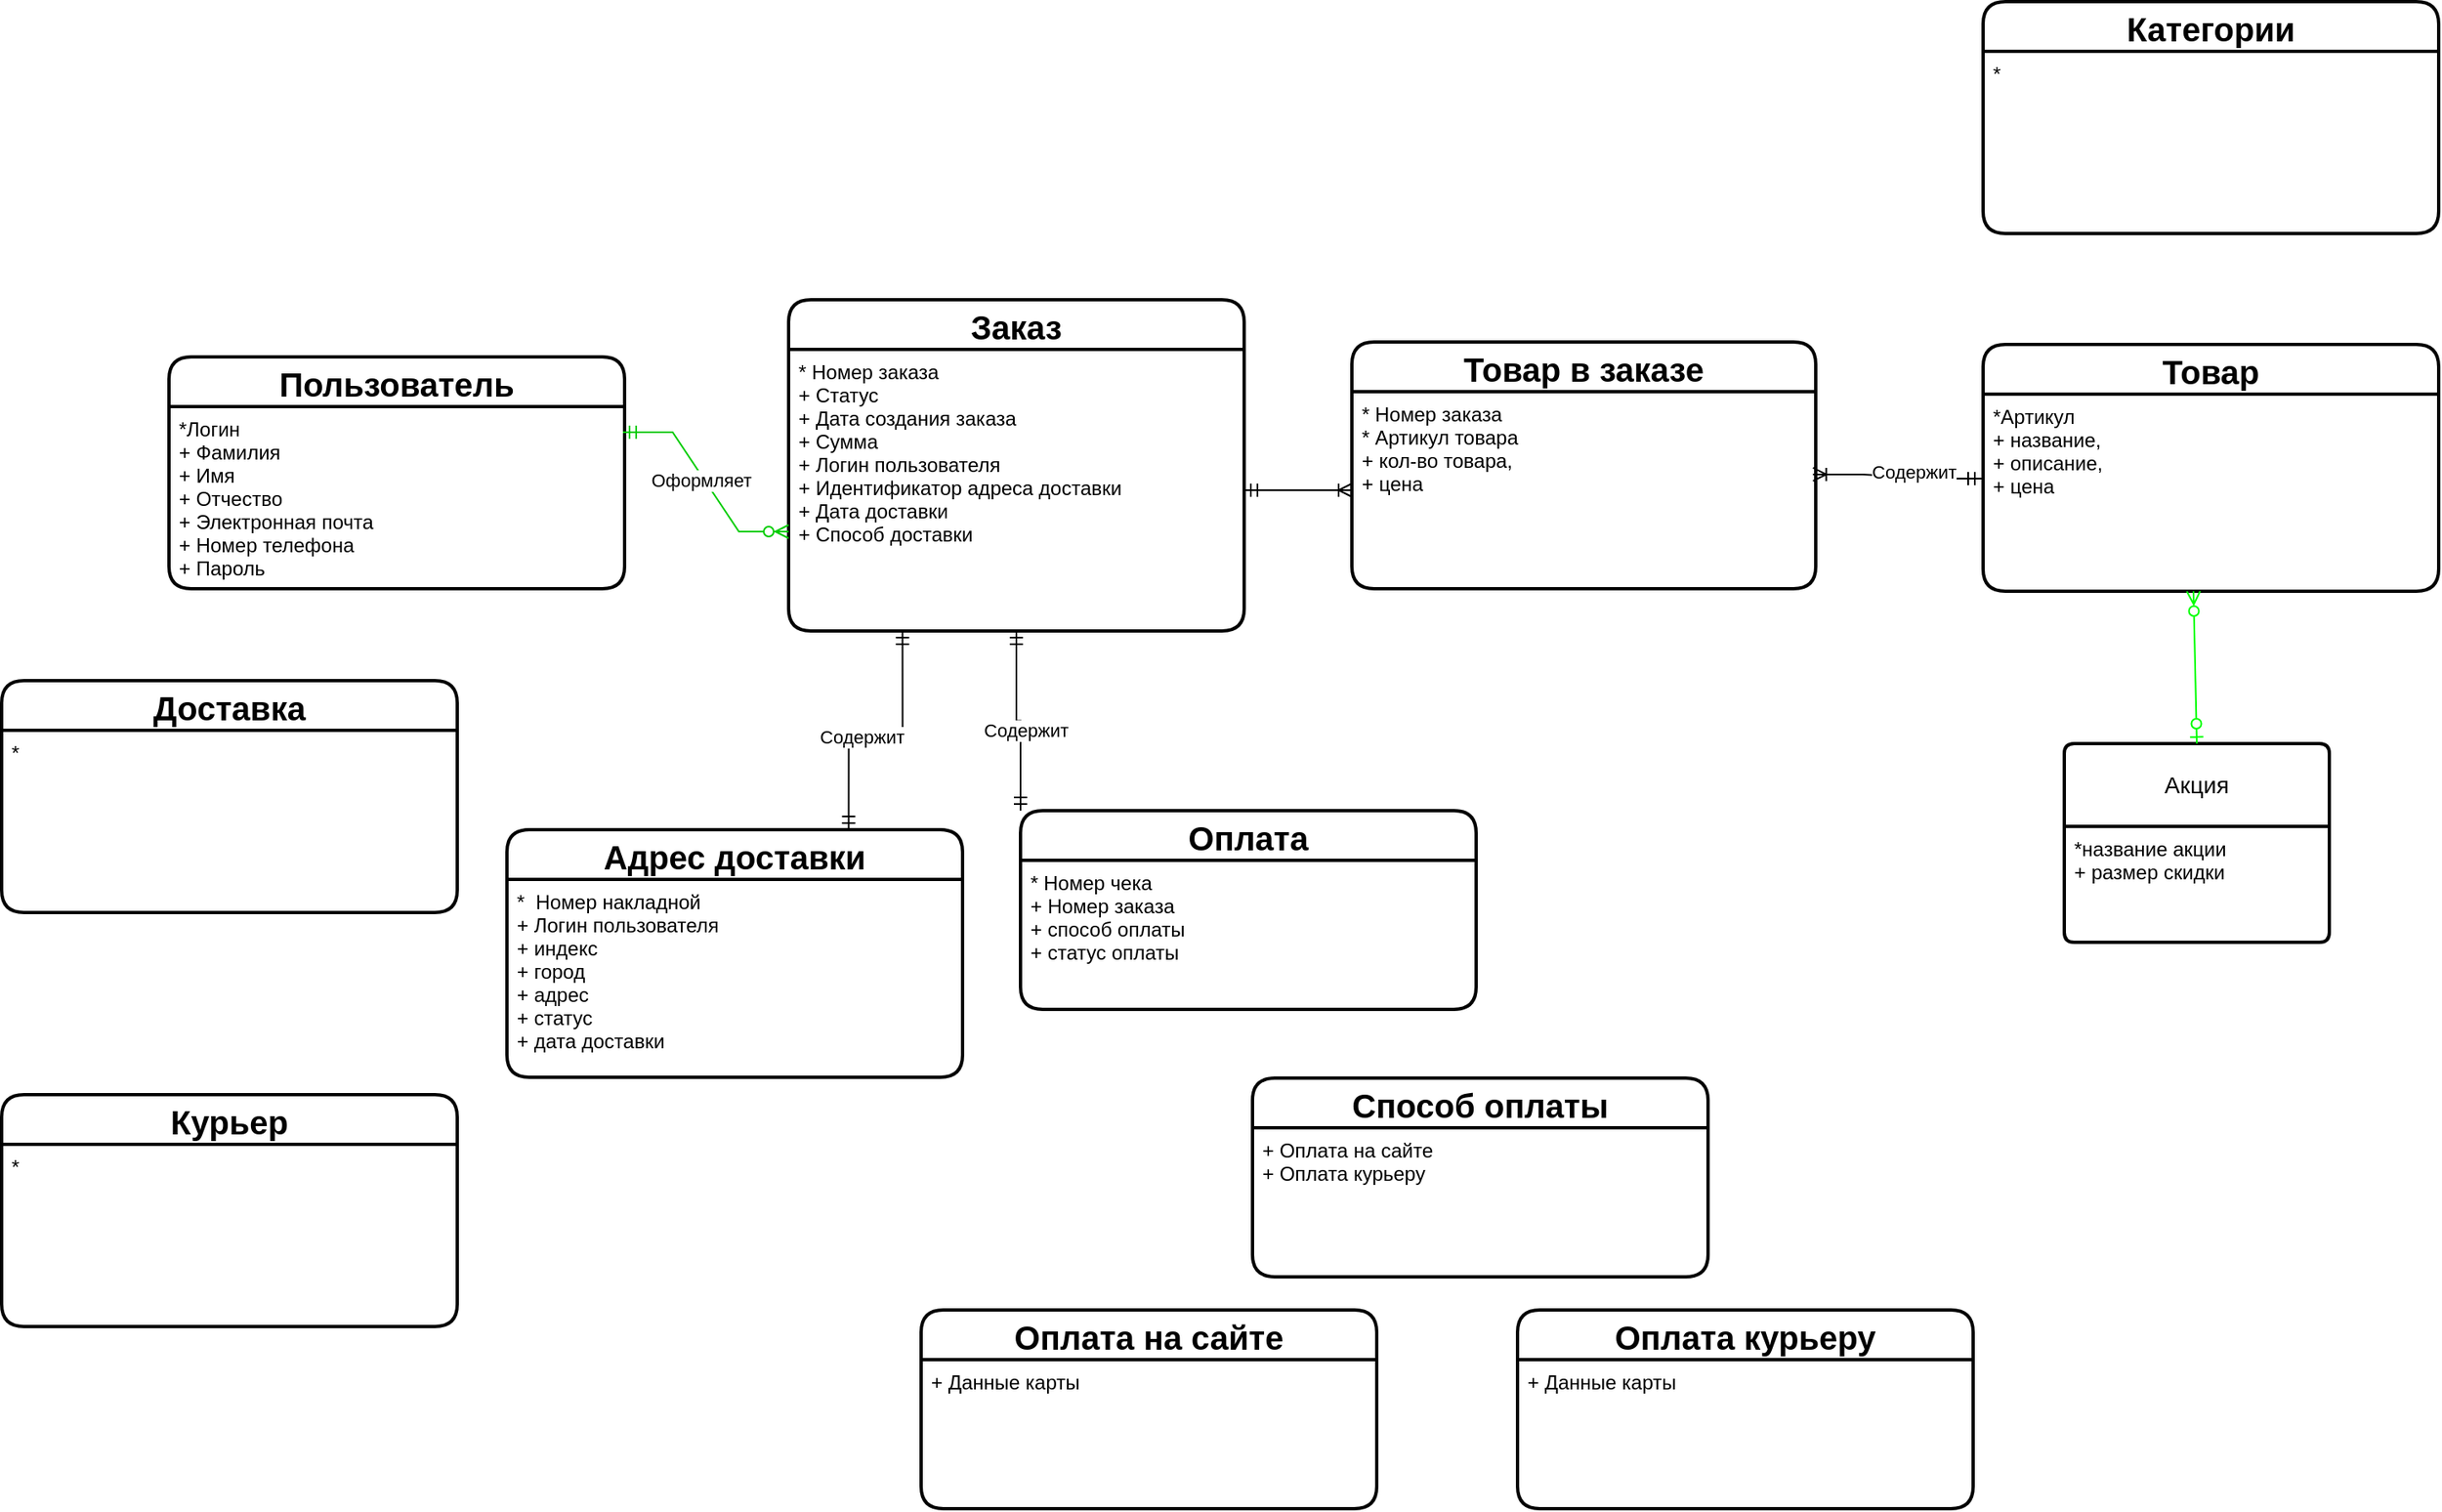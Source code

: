 <mxfile version="21.6.3" type="github">
  <diagram name="Доставка" id="I9tMwccd9cu2x0XfMizf">
    <mxGraphModel dx="-1323" dy="1090" grid="1" gridSize="10" guides="1" tooltips="1" connect="1" arrows="1" fold="1" page="1" pageScale="1" pageWidth="827" pageHeight="1169" math="0" shadow="0">
      <root>
        <mxCell id="0" />
        <mxCell id="1" parent="0" />
        <mxCell id="O5lm5AuSNtOYB25-jnhQ-13" value="Пользователь" style="swimlane;childLayout=stackLayout;horizontal=1;startSize=30;horizontalStack=0;rounded=1;fontSize=20;fontStyle=1;strokeWidth=2;resizeParent=0;resizeLast=1;shadow=0;dashed=0;align=center;labelBackgroundColor=#FFFFFF;labelBorderColor=none;" parent="1" vertex="1">
          <mxGeometry x="3446" y="1004.5" width="275" height="140" as="geometry" />
        </mxCell>
        <mxCell id="O5lm5AuSNtOYB25-jnhQ-14" value="*Логин&#xa;+ Фамилия&#xa;+ Имя&#xa;+ Отчество&#xa;+ Электронная почта&#xa;+ Номер телефона&#xa;+ Пароль" style="align=left;strokeColor=none;fillColor=none;spacingLeft=4;fontSize=12;verticalAlign=top;resizable=0;rotatable=0;part=1;labelBackgroundColor=#FFFFFF;labelBorderColor=none;" parent="O5lm5AuSNtOYB25-jnhQ-13" vertex="1">
          <mxGeometry y="30" width="275" height="110" as="geometry" />
        </mxCell>
        <mxCell id="O5lm5AuSNtOYB25-jnhQ-15" value="Оплата" style="swimlane;childLayout=stackLayout;horizontal=1;startSize=30;horizontalStack=0;rounded=1;fontSize=20;fontStyle=1;strokeWidth=2;resizeParent=0;resizeLast=1;shadow=0;dashed=0;align=center;labelBackgroundColor=#FFFFFF;labelBorderColor=none;" parent="1" vertex="1">
          <mxGeometry x="3960" y="1278.5" width="275" height="120" as="geometry" />
        </mxCell>
        <mxCell id="O5lm5AuSNtOYB25-jnhQ-16" value="* Номер чека&#xa;+ Номер заказа&#xa;+ способ оплаты&#xa;+ статус оплаты" style="align=left;strokeColor=none;fillColor=none;spacingLeft=4;fontSize=12;verticalAlign=top;resizable=0;rotatable=0;part=1;labelBackgroundColor=#FFFFFF;labelBorderColor=none;" parent="O5lm5AuSNtOYB25-jnhQ-15" vertex="1">
          <mxGeometry y="30" width="275" height="90" as="geometry" />
        </mxCell>
        <mxCell id="O5lm5AuSNtOYB25-jnhQ-17" value="Адрес доставки" style="swimlane;childLayout=stackLayout;horizontal=1;startSize=30;horizontalStack=0;rounded=1;fontSize=20;fontStyle=1;strokeWidth=2;resizeParent=0;resizeLast=1;shadow=0;dashed=0;align=center;labelBackgroundColor=#FFFFFF;labelBorderColor=none;" parent="1" vertex="1">
          <mxGeometry x="3650" y="1290" width="275" height="149.5" as="geometry" />
        </mxCell>
        <mxCell id="O5lm5AuSNtOYB25-jnhQ-18" value="*  Номер накладной&#xa;+ Логин пользователя&#xa;+ индекс&#xa;+ город&#xa;+ адрес&#xa;+ статус&#xa;+ дата доставки " style="align=left;strokeColor=none;fillColor=none;spacingLeft=4;fontSize=12;verticalAlign=top;resizable=0;rotatable=0;part=1;labelBackgroundColor=#FFFFFF;labelBorderColor=none;" parent="O5lm5AuSNtOYB25-jnhQ-17" vertex="1">
          <mxGeometry y="30" width="275" height="119.5" as="geometry" />
        </mxCell>
        <mxCell id="O5lm5AuSNtOYB25-jnhQ-19" value="" style="edgeStyle=orthogonalEdgeStyle;fontSize=12;html=1;endArrow=ERmandOne;startArrow=ERmandOne;rounded=0;exitX=0;exitY=0;exitDx=0;exitDy=0;entryX=0.5;entryY=1;entryDx=0;entryDy=0;" parent="1" source="O5lm5AuSNtOYB25-jnhQ-15" target="O5lm5AuSNtOYB25-jnhQ-24" edge="1">
          <mxGeometry width="100" height="100" relative="1" as="geometry">
            <mxPoint x="3800" y="1238.5" as="sourcePoint" />
            <mxPoint x="3990" y="1198" as="targetPoint" />
          </mxGeometry>
        </mxCell>
        <mxCell id="O5lm5AuSNtOYB25-jnhQ-20" value="Содержит" style="edgeLabel;html=1;align=center;verticalAlign=middle;resizable=0;points=[];" parent="O5lm5AuSNtOYB25-jnhQ-19" connectable="0" vertex="1">
          <mxGeometry x="-0.123" y="-3" relative="1" as="geometry">
            <mxPoint as="offset" />
          </mxGeometry>
        </mxCell>
        <mxCell id="O5lm5AuSNtOYB25-jnhQ-21" value="" style="fontSize=12;html=1;endArrow=ERmandOne;startArrow=ERmandOne;exitX=0.75;exitY=0;exitDx=0;exitDy=0;rounded=0;edgeStyle=orthogonalEdgeStyle;entryX=0.25;entryY=1;entryDx=0;entryDy=0;" parent="1" source="O5lm5AuSNtOYB25-jnhQ-17" target="O5lm5AuSNtOYB25-jnhQ-24" edge="1">
          <mxGeometry width="100" height="100" relative="1" as="geometry">
            <mxPoint x="3971" y="1377.5" as="sourcePoint" />
            <mxPoint x="3900" y="1198" as="targetPoint" />
          </mxGeometry>
        </mxCell>
        <mxCell id="O5lm5AuSNtOYB25-jnhQ-22" value="Содержит" style="edgeLabel;html=1;align=center;verticalAlign=middle;resizable=0;points=[];" parent="O5lm5AuSNtOYB25-jnhQ-21" connectable="0" vertex="1">
          <mxGeometry x="-0.123" y="-3" relative="1" as="geometry">
            <mxPoint y="1" as="offset" />
          </mxGeometry>
        </mxCell>
        <mxCell id="O5lm5AuSNtOYB25-jnhQ-23" value="Заказ" style="swimlane;childLayout=stackLayout;horizontal=1;startSize=30;horizontalStack=0;rounded=1;fontSize=20;fontStyle=1;strokeWidth=2;resizeParent=0;resizeLast=1;shadow=0;dashed=0;align=center;labelBackgroundColor=#FFFFFF;labelBorderColor=none;" parent="1" vertex="1">
          <mxGeometry x="3820" y="970" width="275" height="200" as="geometry">
            <mxRectangle x="-100" y="-890" width="90" height="40" as="alternateBounds" />
          </mxGeometry>
        </mxCell>
        <mxCell id="O5lm5AuSNtOYB25-jnhQ-24" value="* Номер заказа&#xa;+ Статус &#xa;+ Дата создания заказа &#xa;+ Сумма&#xa;+ Логин пользователя&#xa;+ Идентификатор адреса доставки&#xa;+ Дата доставки&#xa;+ Способ доставки" style="align=left;strokeColor=none;fillColor=none;spacingLeft=4;fontSize=12;verticalAlign=top;resizable=0;rotatable=0;part=1;labelBackgroundColor=#FFFFFF;labelBorderColor=none;fontStyle=0" parent="O5lm5AuSNtOYB25-jnhQ-23" vertex="1">
          <mxGeometry y="30" width="275" height="170" as="geometry" />
        </mxCell>
        <mxCell id="O5lm5AuSNtOYB25-jnhQ-25" value="Товар в заказе" style="swimlane;childLayout=stackLayout;horizontal=1;startSize=30;horizontalStack=0;rounded=1;fontSize=20;fontStyle=1;strokeWidth=2;resizeParent=0;resizeLast=1;shadow=0;dashed=0;align=center;labelBackgroundColor=#FFFFFF;labelBorderColor=none;" parent="1" vertex="1">
          <mxGeometry x="4160" y="995.5" width="280" height="149" as="geometry" />
        </mxCell>
        <mxCell id="O5lm5AuSNtOYB25-jnhQ-26" value="* Номер заказа&#xa;* Артикул товара &#xa;+ кол-во товара, &#xa;+ цена&#xa;" style="align=left;strokeColor=none;fillColor=none;spacingLeft=4;fontSize=12;verticalAlign=top;resizable=0;rotatable=0;part=1;labelBackgroundColor=#FFFFFF;labelBorderColor=none;" parent="O5lm5AuSNtOYB25-jnhQ-25" vertex="1">
          <mxGeometry y="30" width="280" height="119" as="geometry" />
        </mxCell>
        <mxCell id="O5lm5AuSNtOYB25-jnhQ-27" value="" style="edgeStyle=entityRelationEdgeStyle;fontSize=12;html=1;endArrow=ERmandOne;rounded=0;exitX=0.994;exitY=0.42;exitDx=0;exitDy=0;entryX=0;entryY=0.5;entryDx=0;entryDy=0;startArrow=ERoneToMany;startFill=0;exitPerimeter=0;endFill=0;" parent="1" source="O5lm5AuSNtOYB25-jnhQ-26" edge="1">
          <mxGeometry width="100" height="100" relative="1" as="geometry">
            <mxPoint x="4107.5" y="1139" as="sourcePoint" />
            <mxPoint x="4540" y="1078" as="targetPoint" />
          </mxGeometry>
        </mxCell>
        <mxCell id="O5lm5AuSNtOYB25-jnhQ-28" value="Содержит" style="edgeLabel;html=1;align=center;verticalAlign=middle;resizable=0;points=[];" parent="O5lm5AuSNtOYB25-jnhQ-27" connectable="0" vertex="1">
          <mxGeometry x="-0.323" y="2" relative="1" as="geometry">
            <mxPoint x="26" as="offset" />
          </mxGeometry>
        </mxCell>
        <mxCell id="O5lm5AuSNtOYB25-jnhQ-29" value="" style="endArrow=ERoneToMany;html=1;rounded=0;entryX=0;entryY=0.5;entryDx=0;entryDy=0;exitX=1;exitY=0.5;exitDx=0;exitDy=0;endFill=0;startArrow=ERmandOne;startFill=0;" parent="1" source="O5lm5AuSNtOYB25-jnhQ-24" target="O5lm5AuSNtOYB25-jnhQ-26" edge="1">
          <mxGeometry relative="1" as="geometry">
            <mxPoint x="4090" y="1060" as="sourcePoint" />
            <mxPoint x="4190" y="1060" as="targetPoint" />
          </mxGeometry>
        </mxCell>
        <mxCell id="O5lm5AuSNtOYB25-jnhQ-30" value="Товар" style="swimlane;childLayout=stackLayout;horizontal=1;startSize=30;horizontalStack=0;rounded=1;fontSize=20;fontStyle=1;strokeWidth=2;resizeParent=0;resizeLast=1;shadow=0;dashed=0;align=center;labelBackgroundColor=#FFFFFF;labelBorderColor=none;" parent="1" vertex="1">
          <mxGeometry x="4541" y="997" width="275" height="149" as="geometry" />
        </mxCell>
        <mxCell id="O5lm5AuSNtOYB25-jnhQ-31" value="*Артикул &#xa;+ название, &#xa;+ описание, &#xa;+ цена" style="align=left;strokeColor=none;fillColor=none;spacingLeft=4;fontSize=12;verticalAlign=top;resizable=0;rotatable=0;part=1;labelBackgroundColor=#FFFFFF;labelBorderColor=none;" parent="O5lm5AuSNtOYB25-jnhQ-30" vertex="1">
          <mxGeometry y="30" width="275" height="119" as="geometry" />
        </mxCell>
        <mxCell id="O5lm5AuSNtOYB25-jnhQ-32" value="Акция" style="swimlane;childLayout=stackLayout;horizontal=1;startSize=50;horizontalStack=0;rounded=1;fontSize=14;fontStyle=0;strokeWidth=2;resizeParent=0;resizeLast=1;shadow=0;dashed=0;align=center;arcSize=4;whiteSpace=wrap;html=1;" parent="1" vertex="1">
          <mxGeometry x="4590" y="1238" width="160" height="120" as="geometry" />
        </mxCell>
        <mxCell id="O5lm5AuSNtOYB25-jnhQ-33" value="" style="endArrow=ERzeroToOne;html=1;rounded=0;entryX=0.5;entryY=0;entryDx=0;entryDy=0;startArrow=ERzeroToMany;startFill=0;endFill=0;strokeColor=#00FF00;" parent="O5lm5AuSNtOYB25-jnhQ-32" target="O5lm5AuSNtOYB25-jnhQ-32" edge="1">
          <mxGeometry relative="1" as="geometry">
            <mxPoint x="78" y="-92" as="sourcePoint" />
            <mxPoint x="78" y="-7" as="targetPoint" />
          </mxGeometry>
        </mxCell>
        <mxCell id="O5lm5AuSNtOYB25-jnhQ-34" value="*название акции&lt;br&gt;+ размер скидки" style="align=left;strokeColor=none;fillColor=none;spacingLeft=4;fontSize=12;verticalAlign=top;resizable=0;rotatable=0;part=1;html=1;" parent="O5lm5AuSNtOYB25-jnhQ-32" vertex="1">
          <mxGeometry y="50" width="160" height="70" as="geometry" />
        </mxCell>
        <mxCell id="O5lm5AuSNtOYB25-jnhQ-35" value="" style="edgeStyle=entityRelationEdgeStyle;fontSize=12;html=1;endArrow=ERzeroToMany;endFill=1;startArrow=ERmandOne;rounded=0;startFill=0;entryX=0;entryY=0.5;entryDx=0;entryDy=0;strokeColor=#00CC00;" parent="1" edge="1">
          <mxGeometry width="100" height="100" relative="1" as="geometry">
            <mxPoint x="3720" y="1050" as="sourcePoint" />
            <mxPoint x="3820" y="1110" as="targetPoint" />
            <Array as="points">
              <mxPoint x="3875" y="842.5" />
            </Array>
          </mxGeometry>
        </mxCell>
        <mxCell id="O5lm5AuSNtOYB25-jnhQ-36" value="Оформляет" style="edgeLabel;html=1;align=center;verticalAlign=middle;resizable=0;points=[];" parent="O5lm5AuSNtOYB25-jnhQ-35" connectable="0" vertex="1">
          <mxGeometry x="-0.047" y="-2" relative="1" as="geometry">
            <mxPoint as="offset" />
          </mxGeometry>
        </mxCell>
        <mxCell id="U3gDqBUPOxM8sPVs_ZDW-3" value="Курьер" style="swimlane;childLayout=stackLayout;horizontal=1;startSize=30;horizontalStack=0;rounded=1;fontSize=20;fontStyle=1;strokeWidth=2;resizeParent=0;resizeLast=1;shadow=0;dashed=0;align=center;labelBackgroundColor=#FFFFFF;labelBorderColor=none;" vertex="1" parent="1">
          <mxGeometry x="3345" y="1450" width="275" height="140" as="geometry" />
        </mxCell>
        <mxCell id="U3gDqBUPOxM8sPVs_ZDW-4" value="*" style="align=left;strokeColor=none;fillColor=none;spacingLeft=4;fontSize=12;verticalAlign=top;resizable=0;rotatable=0;part=1;labelBackgroundColor=#FFFFFF;labelBorderColor=none;" vertex="1" parent="U3gDqBUPOxM8sPVs_ZDW-3">
          <mxGeometry y="30" width="275" height="110" as="geometry" />
        </mxCell>
        <mxCell id="U3gDqBUPOxM8sPVs_ZDW-5" value="Доставка" style="swimlane;childLayout=stackLayout;horizontal=1;startSize=30;horizontalStack=0;rounded=1;fontSize=20;fontStyle=1;strokeWidth=2;resizeParent=0;resizeLast=1;shadow=0;dashed=0;align=center;labelBackgroundColor=#FFFFFF;labelBorderColor=none;" vertex="1" parent="1">
          <mxGeometry x="3345" y="1200" width="275" height="140" as="geometry" />
        </mxCell>
        <mxCell id="U3gDqBUPOxM8sPVs_ZDW-6" value="*" style="align=left;strokeColor=none;fillColor=none;spacingLeft=4;fontSize=12;verticalAlign=top;resizable=0;rotatable=0;part=1;labelBackgroundColor=#FFFFFF;labelBorderColor=none;" vertex="1" parent="U3gDqBUPOxM8sPVs_ZDW-5">
          <mxGeometry y="30" width="275" height="110" as="geometry" />
        </mxCell>
        <mxCell id="U3gDqBUPOxM8sPVs_ZDW-12" value="Категории" style="swimlane;childLayout=stackLayout;horizontal=1;startSize=30;horizontalStack=0;rounded=1;fontSize=20;fontStyle=1;strokeWidth=2;resizeParent=0;resizeLast=1;shadow=0;dashed=0;align=center;labelBackgroundColor=#FFFFFF;labelBorderColor=none;" vertex="1" parent="1">
          <mxGeometry x="4541" y="790" width="275" height="140" as="geometry" />
        </mxCell>
        <mxCell id="U3gDqBUPOxM8sPVs_ZDW-13" value="*" style="align=left;strokeColor=none;fillColor=none;spacingLeft=4;fontSize=12;verticalAlign=top;resizable=0;rotatable=0;part=1;labelBackgroundColor=#FFFFFF;labelBorderColor=none;" vertex="1" parent="U3gDqBUPOxM8sPVs_ZDW-12">
          <mxGeometry y="30" width="275" height="110" as="geometry" />
        </mxCell>
        <mxCell id="U3gDqBUPOxM8sPVs_ZDW-21" value="Оплата на сайте" style="swimlane;childLayout=stackLayout;horizontal=1;startSize=30;horizontalStack=0;rounded=1;fontSize=20;fontStyle=1;strokeWidth=2;resizeParent=0;resizeLast=1;shadow=0;dashed=0;align=center;labelBackgroundColor=#FFFFFF;labelBorderColor=none;" vertex="1" parent="1">
          <mxGeometry x="3900" y="1580" width="275" height="120" as="geometry" />
        </mxCell>
        <mxCell id="U3gDqBUPOxM8sPVs_ZDW-22" value="+ Данные карты&#xa;" style="align=left;strokeColor=none;fillColor=none;spacingLeft=4;fontSize=12;verticalAlign=top;resizable=0;rotatable=0;part=1;labelBackgroundColor=#FFFFFF;labelBorderColor=none;" vertex="1" parent="U3gDqBUPOxM8sPVs_ZDW-21">
          <mxGeometry y="30" width="275" height="90" as="geometry" />
        </mxCell>
        <mxCell id="U3gDqBUPOxM8sPVs_ZDW-23" value="Способ оплаты" style="swimlane;childLayout=stackLayout;horizontal=1;startSize=30;horizontalStack=0;rounded=1;fontSize=20;fontStyle=1;strokeWidth=2;resizeParent=0;resizeLast=1;shadow=0;dashed=0;align=center;labelBackgroundColor=#FFFFFF;labelBorderColor=none;" vertex="1" parent="1">
          <mxGeometry x="4100" y="1440" width="275" height="120" as="geometry" />
        </mxCell>
        <mxCell id="U3gDqBUPOxM8sPVs_ZDW-24" value="+ Оплата на сайте&#xa;+ Оплата курьеру" style="align=left;strokeColor=none;fillColor=none;spacingLeft=4;fontSize=12;verticalAlign=top;resizable=0;rotatable=0;part=1;labelBackgroundColor=#FFFFFF;labelBorderColor=none;" vertex="1" parent="U3gDqBUPOxM8sPVs_ZDW-23">
          <mxGeometry y="30" width="275" height="90" as="geometry" />
        </mxCell>
        <mxCell id="U3gDqBUPOxM8sPVs_ZDW-25" value="Оплата курьеру" style="swimlane;childLayout=stackLayout;horizontal=1;startSize=30;horizontalStack=0;rounded=1;fontSize=20;fontStyle=1;strokeWidth=2;resizeParent=0;resizeLast=1;shadow=0;dashed=0;align=center;labelBackgroundColor=#FFFFFF;labelBorderColor=none;" vertex="1" parent="1">
          <mxGeometry x="4260" y="1580" width="275" height="120" as="geometry" />
        </mxCell>
        <mxCell id="U3gDqBUPOxM8sPVs_ZDW-26" value="+ Данные карты&#xa;" style="align=left;strokeColor=none;fillColor=none;spacingLeft=4;fontSize=12;verticalAlign=top;resizable=0;rotatable=0;part=1;labelBackgroundColor=#FFFFFF;labelBorderColor=none;" vertex="1" parent="U3gDqBUPOxM8sPVs_ZDW-25">
          <mxGeometry y="30" width="275" height="90" as="geometry" />
        </mxCell>
      </root>
    </mxGraphModel>
  </diagram>
</mxfile>
